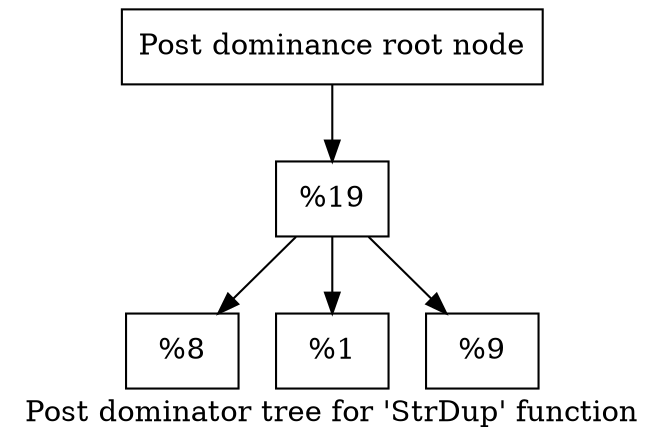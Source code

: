 digraph "Post dominator tree for 'StrDup' function" {
	label="Post dominator tree for 'StrDup' function";

	Node0x9c7b00 [shape=record,label="{Post dominance root node}"];
	Node0x9c7b00 -> Node0x9c71f0;
	Node0x9c71f0 [shape=record,label="{%19}"];
	Node0x9c71f0 -> Node0x94a740;
	Node0x9c71f0 -> Node0x95df70;
	Node0x9c71f0 -> Node0x9cd6e0;
	Node0x94a740 [shape=record,label="{%8}"];
	Node0x95df70 [shape=record,label="{%1}"];
	Node0x9cd6e0 [shape=record,label="{%9}"];
}
